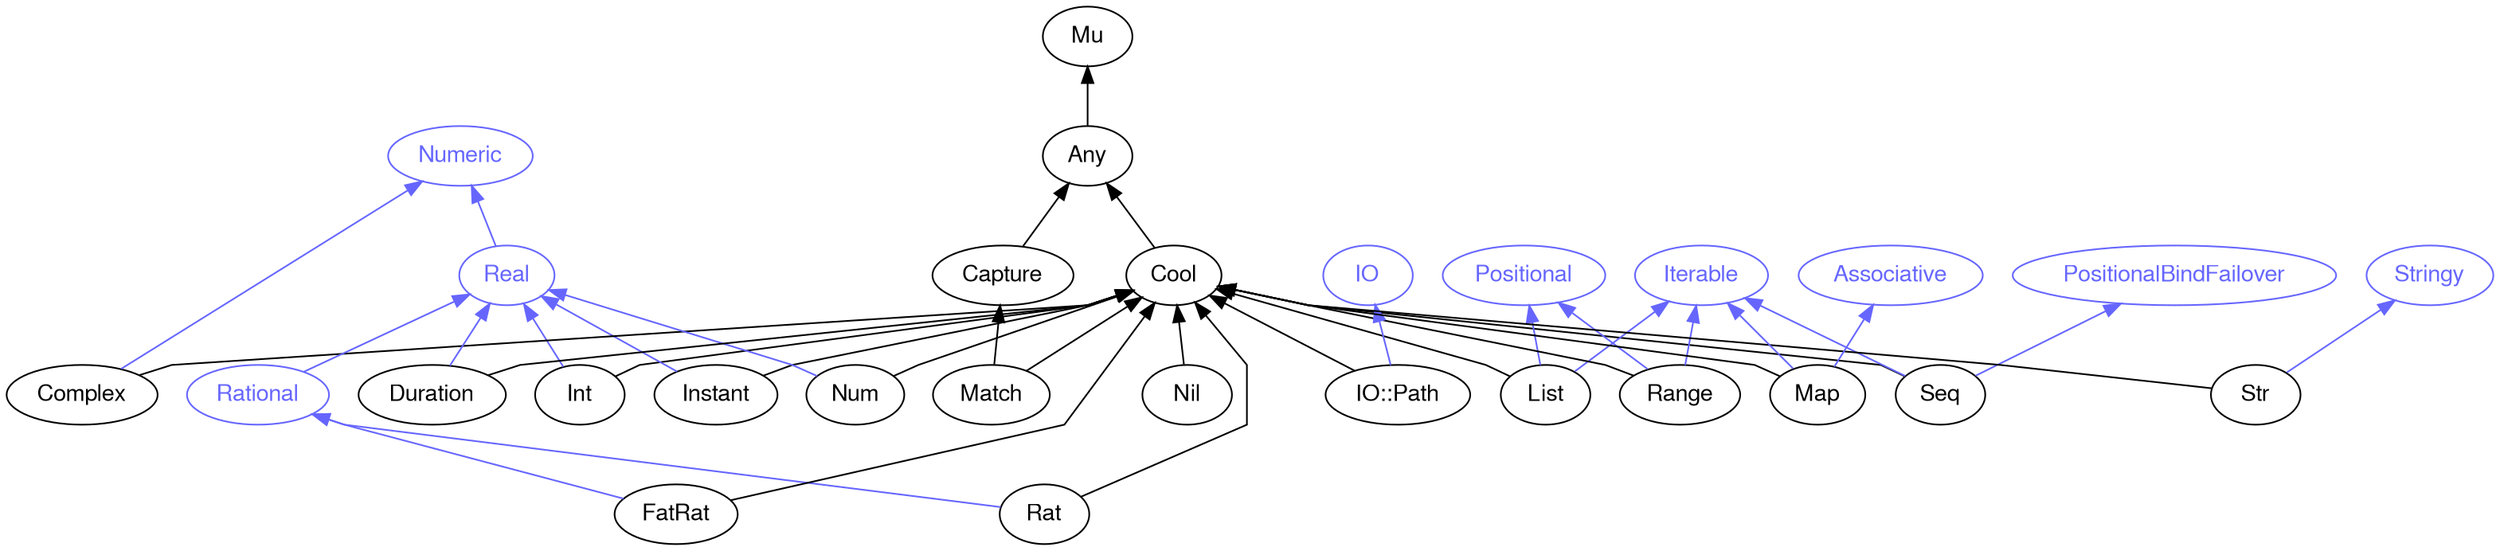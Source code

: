 digraph "perl6-type-graph" {
    rankdir=BT;
    splines=polyline;
    overlap=false; 
    // Types
    "Cool" [color="#000000", fontcolor="#000000", href="/type/Cool", fontname="FreeSans"];
    "Mu" [color="#000000", fontcolor="#000000", href="/type/Mu", fontname="FreeSans"];
    "Any" [color="#000000", fontcolor="#000000", href="/type/Any", fontname="FreeSans"];
    "Numeric" [color="#6666FF", fontcolor="#6666FF", href="/type/Numeric", fontname="FreeSans"];
    "Real" [color="#6666FF", fontcolor="#6666FF", href="/type/Real", fontname="FreeSans"];
    "Int" [color="#000000", fontcolor="#000000", href="/type/Int", fontname="FreeSans"];
    "Iterable" [color="#6666FF", fontcolor="#6666FF", href="/type/Iterable", fontname="FreeSans"];
    "PositionalBindFailover" [color="#6666FF", fontcolor="#6666FF", href="/type/PositionalBindFailover", fontname="FreeSans"];
    "Seq" [color="#000000", fontcolor="#000000", href="/type/Seq", fontname="FreeSans"];
    "Positional" [color="#6666FF", fontcolor="#6666FF", href="/type/Positional", fontname="FreeSans"];
    "List" [color="#000000", fontcolor="#000000", href="/type/List", fontname="FreeSans"];
    "Nil" [color="#000000", fontcolor="#000000", href="/type/Nil", fontname="FreeSans"];
    "Instant" [color="#000000", fontcolor="#000000", href="/type/Instant", fontname="FreeSans"];
    "Complex" [color="#000000", fontcolor="#000000", href="/type/Complex", fontname="FreeSans"];
    "Rational" [color="#6666FF", fontcolor="#6666FF", href="/type/Rational", fontname="FreeSans"];
    "Rat" [color="#000000", fontcolor="#000000", href="/type/Rat", fontname="FreeSans"];
    "Capture" [color="#000000", fontcolor="#000000", href="/type/Capture", fontname="FreeSans"];
    "Match" [color="#000000", fontcolor="#000000", href="/type/Match", fontname="FreeSans"];
    "Range" [color="#000000", fontcolor="#000000", href="/type/Range", fontname="FreeSans"];
    "Num" [color="#000000", fontcolor="#000000", href="/type/Num", fontname="FreeSans"];
    "Duration" [color="#000000", fontcolor="#000000", href="/type/Duration", fontname="FreeSans"];
    "IO" [color="#6666FF", fontcolor="#6666FF", href="/type/IO", fontname="FreeSans"];
    "IO::Path" [color="#000000", fontcolor="#000000", href="/type/IO::Path", fontname="FreeSans"];
    "FatRat" [color="#000000", fontcolor="#000000", href="/type/FatRat", fontname="FreeSans"];
    "Stringy" [color="#6666FF", fontcolor="#6666FF", href="/type/Stringy", fontname="FreeSans"];
    "Str" [color="#000000", fontcolor="#000000", href="/type/Str", fontname="FreeSans"];
    "Associative" [color="#6666FF", fontcolor="#6666FF", href="/type/Associative", fontname="FreeSans"];
    "Map" [color="#000000", fontcolor="#000000", href="/type/Map", fontname="FreeSans"];

    // Superclasses
    "Cool" -> "Any" [color="#000000"];
    "Any" -> "Mu" [color="#000000"];
    "Int" -> "Cool" [color="#000000"];
    "Seq" -> "Cool" [color="#000000"];
    "List" -> "Cool" [color="#000000"];
    "Nil" -> "Cool" [color="#000000"];
    "Instant" -> "Cool" [color="#000000"];
    "Complex" -> "Cool" [color="#000000"];
    "Rat" -> "Cool" [color="#000000"];
    "Capture" -> "Any" [color="#000000"];
    "Match" -> "Capture" [color="#000000"];
    "Match" -> "Cool" [color="#000000"];
    "Range" -> "Cool" [color="#000000"];
    "Num" -> "Cool" [color="#000000"];
    "Duration" -> "Cool" [color="#000000"];
    "IO::Path" -> "Cool" [color="#000000"];
    "FatRat" -> "Cool" [color="#000000"];
    "Str" -> "Cool" [color="#000000"];
    "Map" -> "Cool" [color="#000000"];

    // Roles
    "Real" -> "Numeric" [color="#6666FF"];
    "Int" -> "Real" [color="#6666FF"];
    "Seq" -> "Iterable" [color="#6666FF"];
    "Seq" -> "PositionalBindFailover" [color="#6666FF"];
    "List" -> "Positional" [color="#6666FF"];
    "List" -> "Iterable" [color="#6666FF"];
    "Instant" -> "Real" [color="#6666FF"];
    "Complex" -> "Numeric" [color="#6666FF"];
    "Rational" -> "Real" [color="#6666FF"];
    "Rat" -> "Rational" [color="#6666FF"];
    "Range" -> "Positional" [color="#6666FF"];
    "Range" -> "Iterable" [color="#6666FF"];
    "Num" -> "Real" [color="#6666FF"];
    "Duration" -> "Real" [color="#6666FF"];
    "IO::Path" -> "IO" [color="#6666FF"];
    "FatRat" -> "Rational" [color="#6666FF"];
    "Str" -> "Stringy" [color="#6666FF"];
    "Map" -> "Iterable" [color="#6666FF"];
    "Map" -> "Associative" [color="#6666FF"];
}
